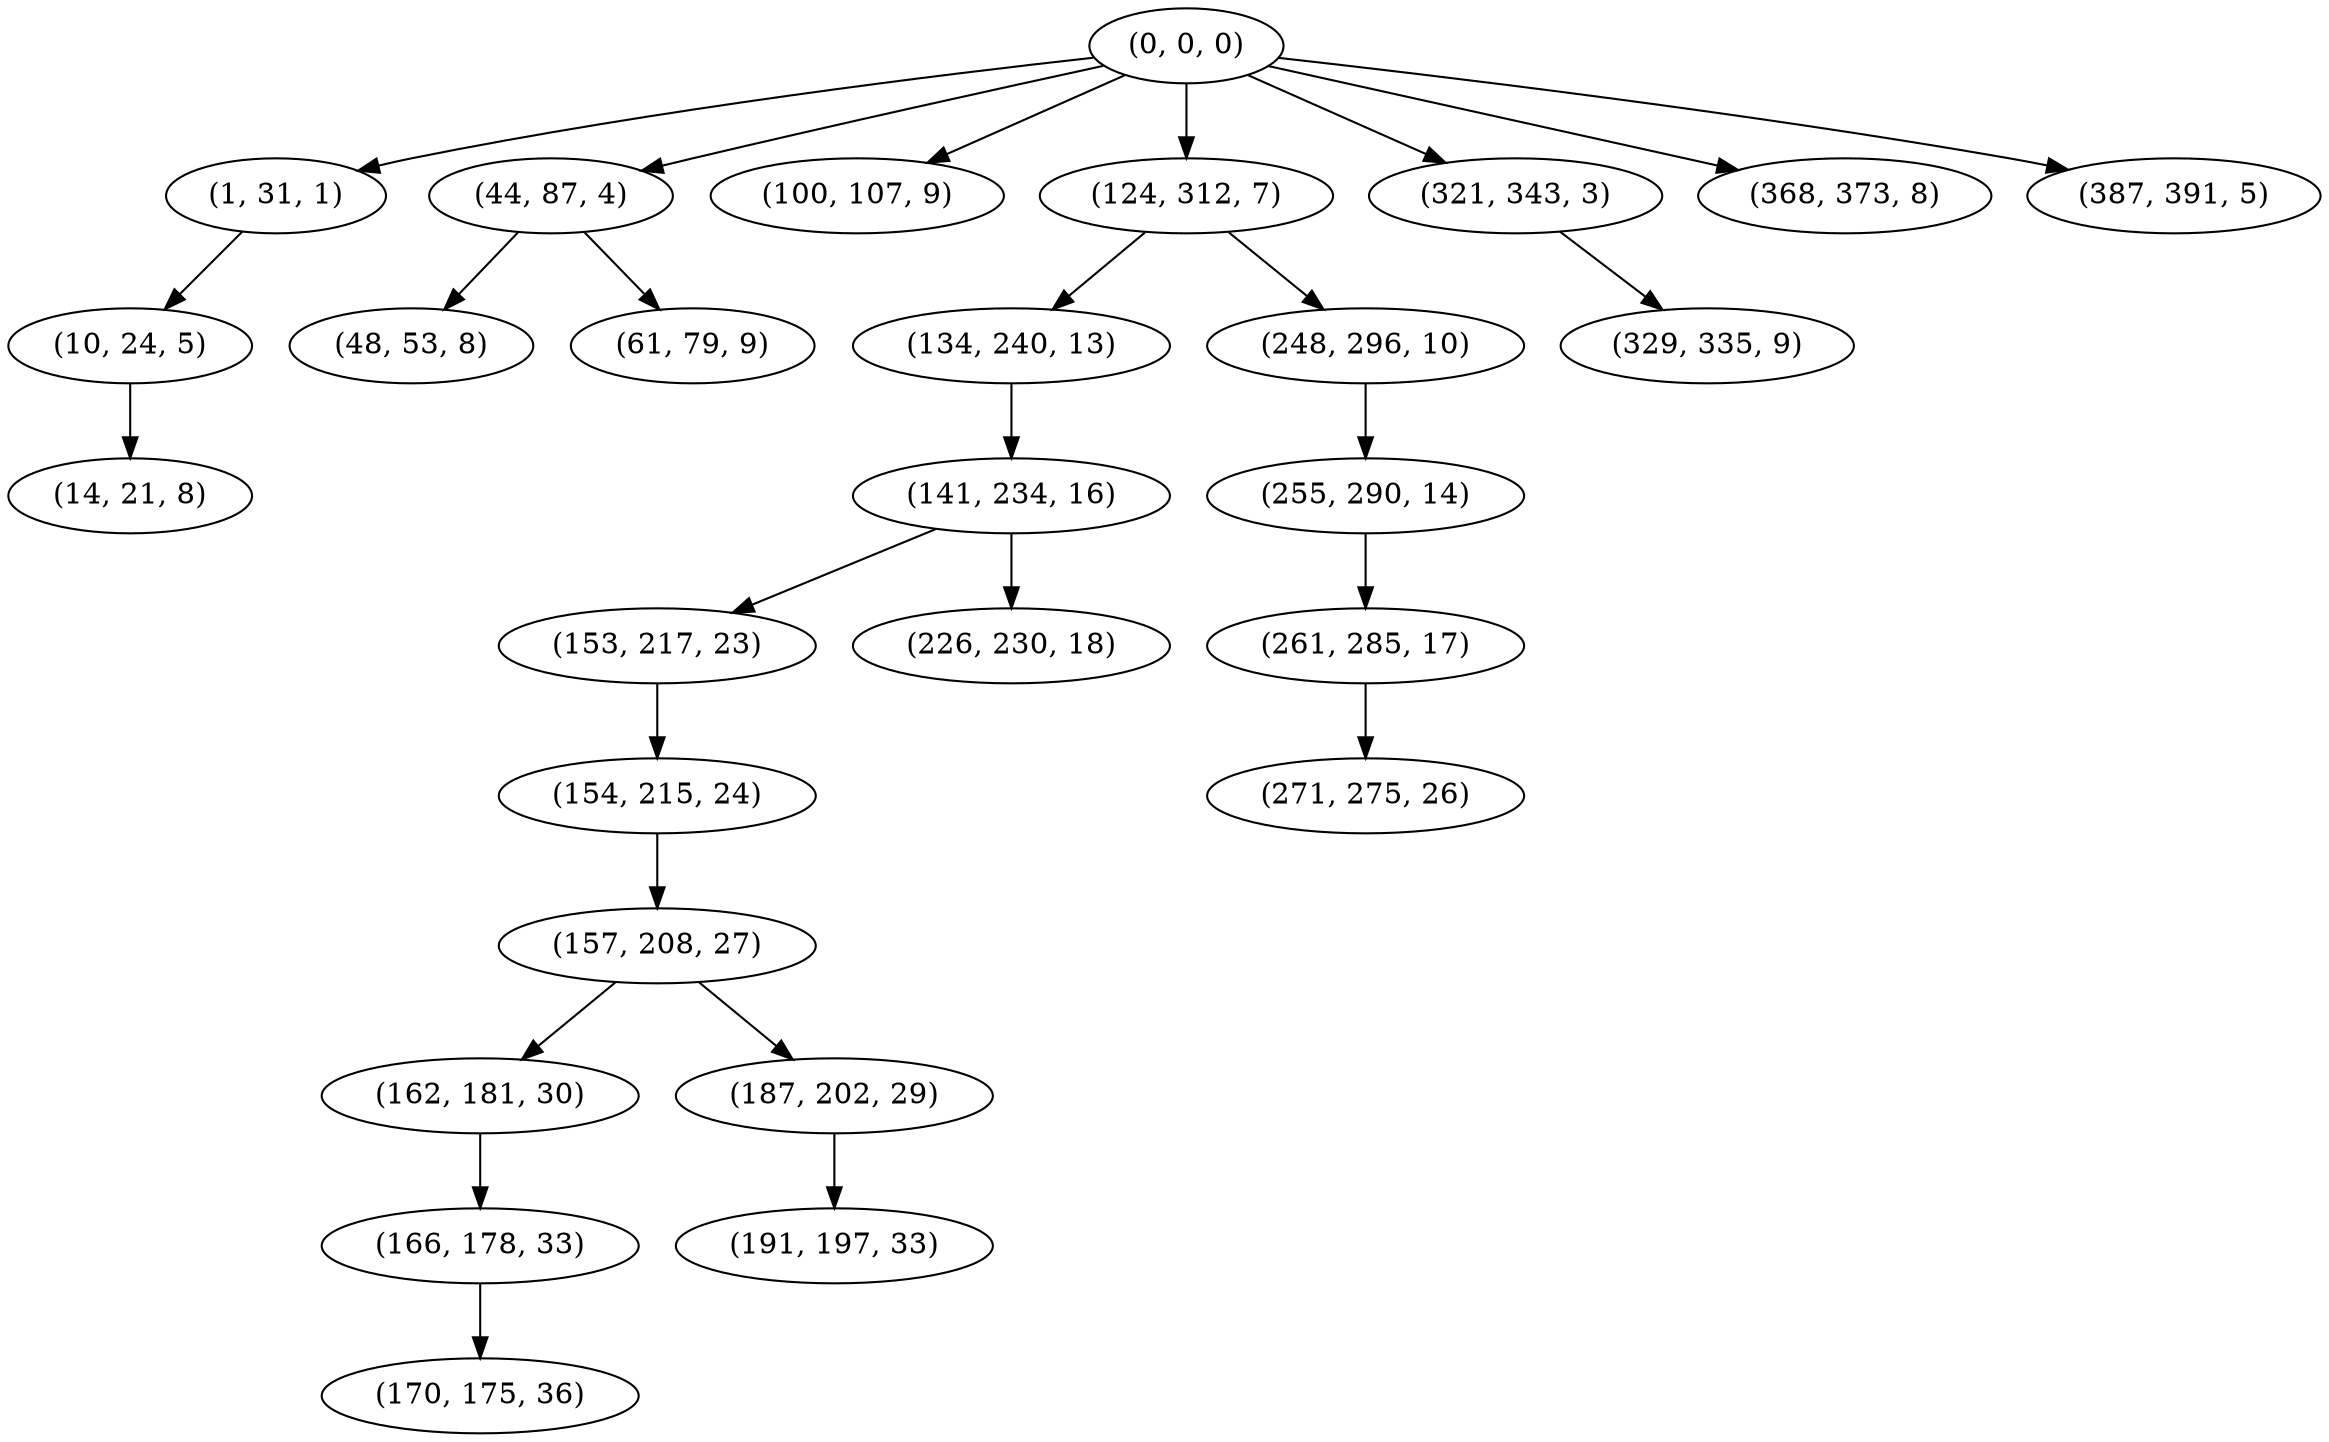 digraph tree {
    "(0, 0, 0)";
    "(1, 31, 1)";
    "(10, 24, 5)";
    "(14, 21, 8)";
    "(44, 87, 4)";
    "(48, 53, 8)";
    "(61, 79, 9)";
    "(100, 107, 9)";
    "(124, 312, 7)";
    "(134, 240, 13)";
    "(141, 234, 16)";
    "(153, 217, 23)";
    "(154, 215, 24)";
    "(157, 208, 27)";
    "(162, 181, 30)";
    "(166, 178, 33)";
    "(170, 175, 36)";
    "(187, 202, 29)";
    "(191, 197, 33)";
    "(226, 230, 18)";
    "(248, 296, 10)";
    "(255, 290, 14)";
    "(261, 285, 17)";
    "(271, 275, 26)";
    "(321, 343, 3)";
    "(329, 335, 9)";
    "(368, 373, 8)";
    "(387, 391, 5)";
    "(0, 0, 0)" -> "(1, 31, 1)";
    "(0, 0, 0)" -> "(44, 87, 4)";
    "(0, 0, 0)" -> "(100, 107, 9)";
    "(0, 0, 0)" -> "(124, 312, 7)";
    "(0, 0, 0)" -> "(321, 343, 3)";
    "(0, 0, 0)" -> "(368, 373, 8)";
    "(0, 0, 0)" -> "(387, 391, 5)";
    "(1, 31, 1)" -> "(10, 24, 5)";
    "(10, 24, 5)" -> "(14, 21, 8)";
    "(44, 87, 4)" -> "(48, 53, 8)";
    "(44, 87, 4)" -> "(61, 79, 9)";
    "(124, 312, 7)" -> "(134, 240, 13)";
    "(124, 312, 7)" -> "(248, 296, 10)";
    "(134, 240, 13)" -> "(141, 234, 16)";
    "(141, 234, 16)" -> "(153, 217, 23)";
    "(141, 234, 16)" -> "(226, 230, 18)";
    "(153, 217, 23)" -> "(154, 215, 24)";
    "(154, 215, 24)" -> "(157, 208, 27)";
    "(157, 208, 27)" -> "(162, 181, 30)";
    "(157, 208, 27)" -> "(187, 202, 29)";
    "(162, 181, 30)" -> "(166, 178, 33)";
    "(166, 178, 33)" -> "(170, 175, 36)";
    "(187, 202, 29)" -> "(191, 197, 33)";
    "(248, 296, 10)" -> "(255, 290, 14)";
    "(255, 290, 14)" -> "(261, 285, 17)";
    "(261, 285, 17)" -> "(271, 275, 26)";
    "(321, 343, 3)" -> "(329, 335, 9)";
}
